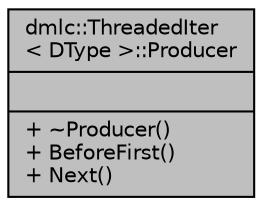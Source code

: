 digraph "dmlc::ThreadedIter&lt; DType &gt;::Producer"
{
 // LATEX_PDF_SIZE
  edge [fontname="Helvetica",fontsize="10",labelfontname="Helvetica",labelfontsize="10"];
  node [fontname="Helvetica",fontsize="10",shape=record];
  Node1 [label="{dmlc::ThreadedIter\l\< DType \>::Producer\n||+ ~Producer()\l+ BeforeFirst()\l+ Next()\l}",height=0.2,width=0.4,color="black", fillcolor="grey75", style="filled", fontcolor="black",tooltip="producer class interface that threaditer used as source to preduce the content"];
}
